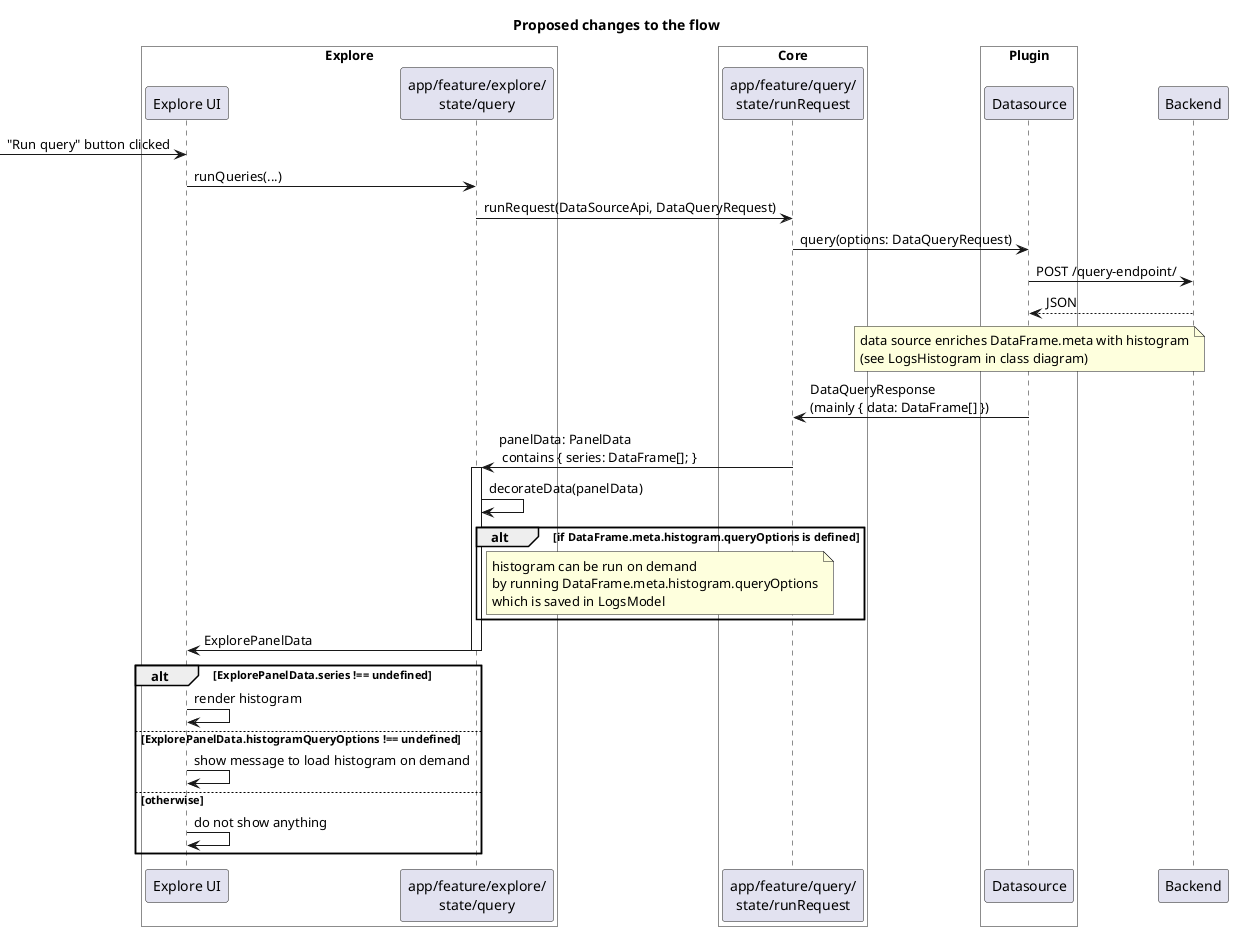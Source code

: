 @startuml

title Proposed changes to the flow

box "Explore" #white
participant "Explore UI" as UI
participant "app/feature/explore/\nstate/query" as S
endbox

box "Core" #white
participant "app/feature/query/\nstate/runRequest" as S2
endbox

box "Plugin" #white
participant Datasource as DS
endbox

participant Backend as B

-> UI : "Run query" button clicked
UI -> S : runQueries(...)
S -> S2 : runRequest(DataSourceApi, DataQueryRequest)
S2 -> DS : query(options: DataQueryRequest)
DS -> B : POST /query-endpoint/
DS <-- B : JSON
note over DS: data source enriches DataFrame.meta with histogram\n(see LogsHistogram in class diagram)
S2 <- DS : DataQueryResponse\n(mainly { data: DataFrame[] })
S <- S2 : panelData: PanelData\n contains { series: DataFrame[]; }
activate S
S -> S : decorateData(panelData)

alt if DataFrame.meta.histogram.queryOptions is defined
note right S : histogram can be run on demand\nby running DataFrame.meta.histogram.queryOptions\nwhich is saved in LogsModel
end

UI <- S : ExplorePanelData
deactivate S

alt ExplorePanelData.series !== undefined
  UI -> UI : render histogram
else ExplorePanelData.histogramQueryOptions !== undefined
  UI -> UI : show message to load histogram on demand
else otherwise
  UI -> UI : do not show anything
end

@enduml
